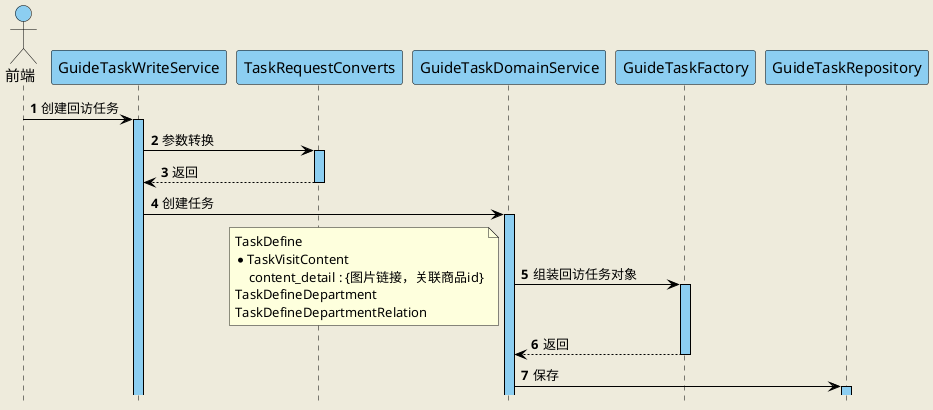 @startuml
'https://plantuml.com/sequence-diagram
hide footbox
skinparam backgroundColor #EEEBDC
autoActivate on
autonumber

skinparam sequence {
ArrowColor black
ActorBorderColor black
LifeLineBorderColor black
LifeLineBackgroundColor #8CCEF1

ParticipantBorderColor black
ParticipantBackgroundColor #8CCEF1
'ParticipantFontName Impact
ParticipantFontSize 15
ParticipantFontColor black

ActorBackgroundColor #8CCEF1
ActorFontColor black
ActorFontSize 15
ActorFontName Aapex
}


actor "前端" as front
'Participant NsqClient as nsqClient
Participant GuideTaskWriteService as guideTaskWriteService
Participant TaskRequestConverts as taskRequestConverts
Participant GuideTaskDomainService as guideTaskDomainService
Participant GuideTaskFactory as guideTaskFactory
Participant GuideTaskRepository as guideTaskRepository

front -> guideTaskWriteService : 创建回访任务

guideTaskWriteService -> taskRequestConverts : 参数转换
return 返回

guideTaskWriteService -> guideTaskDomainService : 创建任务

guideTaskDomainService -> guideTaskFactory : 组装回访任务对象

note left
    TaskDefine
    * TaskVisitContent
        content_detail : {图片链接，关联商品id}
    TaskDefineDepartment
    TaskDefineDepartmentRelation
end note

return 返回

guideTaskDomainService -> guideTaskRepository : 保存

@enduml